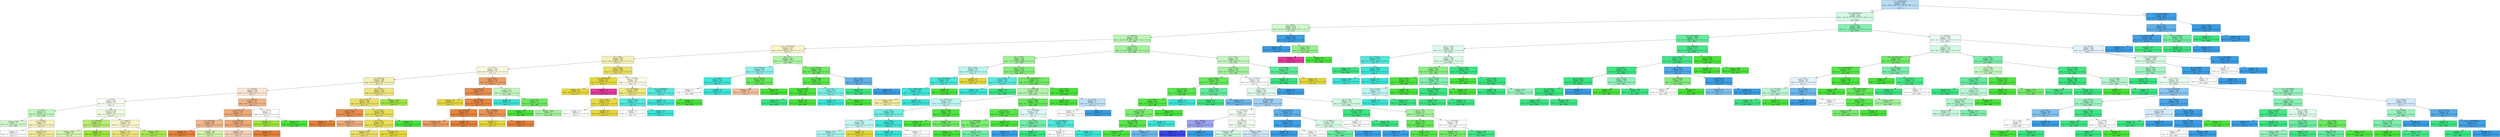 digraph Tree {
node [shape=box, style="filled", color="black"] ;
0 [label="cj <= 1936606784.0\nentropy = 1.847\nsamples = 14763\nvalue = [149, 432, 68, 2127, 3682, 599, 7687, 4, 1, 6, 7\n1]\nclass = A", fillcolor="#b7dcf6"] ;
1 [label="ch <= 6980386304.0\nentropy = 2.14\nsamples = 8308\nvalue = [149, 432, 68, 2127, 3528, 599, 1386, 4, 1, 6, 7\n1]\nclass = BBB+", fillcolor="#d2f9e2"] ;
0 -> 1 [labeldistance=2.5, labelangle=45, headlabel="True"] ;
2 [label="d <= 4406.0\nentropy = 2.381\nsamples = 3432\nvalue = [149, 431, 68, 1389, 233, 487, 658, 4, 1, 6, 5, 1]\nclass = BBB", fillcolor="#cff8cb"] ;
1 -> 2 ;
3 [label="c <= 80425.0\nentropy = 2.226\nsamples = 2878\nvalue = [149, 431, 68, 1382, 233, 487, 114, 4, 1, 6, 2, 1]\nclass = BBB", fillcolor="#baf5b5"] ;
2 -> 3 ;
4 [label="ch <= 1797761152.0\nentropy = 2.316\nsamples = 767\nvalue = [148, 315, 68, 128, 5, 80, 13, 0, 1, 6, 2, 1]\nclass = CC", fillcolor="#f8f4ca"] ;
3 -> 4 ;
5 [label="bd <= 0.057\nentropy = 1.928\nsamples = 598\nvalue = [146, 315, 68, 26, 1, 29, 3, 0, 1, 6, 2, 1]\nclass = CC", fillcolor="#f5f0b5"] ;
4 -> 5 ;
6 [label="d <= 357.5\nentropy = 1.976\nsamples = 459\nvalue = [145, 201, 68, 24, 1, 9, 3, 0, 1, 6, 0, 1]\nclass = CC", fillcolor="#faf8dc"] ;
5 -> 6 ;
7 [label="c <= 38165.785\nentropy = 1.909\nsamples = 380\nvalue = [82, 195, 68, 19, 0, 5, 3, 0, 1, 6, 0, 1]\nclass = CC", fillcolor="#f5f0b4"] ;
6 -> 7 ;
8 [label="c <= 24250.0\nentropy = 2.154\nsamples = 140\nvalue = [57, 27, 36, 10, 0, 0, 3, 0, 1, 5, 0, 1]\nclass = C", fillcolor="#fae6d7"] ;
7 -> 8 ;
9 [label="c <= 9332.5\nentropy = 2.095\nsamples = 60\nvalue = [4, 21, 23, 7, 0, 0, 3, 0, 1, 0, 0, 1]\nclass = B", fillcolor="#fafef5"] ;
8 -> 9 ;
10 [label="c <= 266.5\nentropy = 1.5\nsamples = 12\nvalue = [0, 3, 0, 6, 0, 0, 3, 0, 0, 0, 0, 0]\nclass = BBB", fillcolor="#c2f6bd"] ;
9 -> 10 ;
11 [label="entropy = 0.985\nsamples = 7\nvalue = [0, 0, 0, 4, 0, 0, 3, 0, 0, 0, 0, 0]\nclass = BBB", fillcolor="#d1f8ce"] ;
10 -> 11 ;
12 [label="c <= 6480.45\nentropy = 0.971\nsamples = 5\nvalue = [0, 3, 0, 2, 0, 0, 0, 0, 0, 0, 0, 0]\nclass = CC", fillcolor="#f6f2bd"] ;
10 -> 12 ;
13 [label="entropy = 1.0\nsamples = 2\nvalue = [0, 1, 0, 1, 0, 0, 0, 0, 0, 0, 0, 0]\nclass = CC", fillcolor="#ffffff"] ;
12 -> 13 ;
14 [label="entropy = 0.918\nsamples = 3\nvalue = [0, 2, 0, 1, 0, 0, 0, 0, 0, 0, 0, 0]\nclass = CC", fillcolor="#f2eb9c"] ;
12 -> 14 ;
15 [label="c <= 13801.735\nentropy = 1.687\nsamples = 48\nvalue = [4, 18, 23, 1, 0, 0, 0, 0, 1, 0, 0, 1]\nclass = B", fillcolor="#effbde"] ;
9 -> 15 ;
16 [label="c <= 13364.529\nentropy = 0.75\nsamples = 14\nvalue = [3, 0, 11, 0, 0, 0, 0, 0, 0, 0, 0, 0]\nclass = B", fillcolor="#b8ec6f"] ;
15 -> 16 ;
17 [label="entropy = 0.954\nsamples = 8\nvalue = [3, 0, 5, 0, 0, 0, 0, 0, 0, 0, 0, 0]\nclass = B", fillcolor="#d8f5b0"] ;
16 -> 17 ;
18 [label="entropy = 0.0\nsamples = 6\nvalue = [0, 0, 6, 0, 0, 0, 0, 0, 0, 0, 0, 0]\nclass = B", fillcolor="#9de539"] ;
16 -> 18 ;
19 [label="c <= 20964.78\nentropy = 1.615\nsamples = 34\nvalue = [1, 18, 12, 1, 0, 0, 0, 0, 1, 0, 0, 1]\nclass = CC", fillcolor="#f8f4c9"] ;
15 -> 19 ;
20 [label="entropy = 1.322\nsamples = 25\nvalue = [1, 18, 4, 1, 0, 0, 0, 0, 1, 0, 0, 0]\nclass = CC", fillcolor="#eee47b"] ;
19 -> 20 ;
21 [label="entropy = 0.503\nsamples = 9\nvalue = [0, 0, 8, 0, 0, 0, 0, 0, 0, 0, 0, 1]\nclass = B", fillcolor="#a9e852"] ;
19 -> 21 ;
22 [label="c <= 36000.0\nentropy = 1.527\nsamples = 80\nvalue = [53, 6, 13, 3, 0, 0, 0, 0, 0, 5, 0, 0]\nclass = C", fillcolor="#efb489"] ;
8 -> 22 ;
23 [label="c <= 29357.53\nentropy = 1.292\nsamples = 74\nvalue = [53, 6, 10, 0, 0, 0, 0, 0, 0, 5, 0, 0]\nclass = C", fillcolor="#eeaa7a"] ;
22 -> 23 ;
24 [label="c <= 26362.293\nentropy = 0.881\nsamples = 30\nvalue = [21, 0, 9, 0, 0, 0, 0, 0, 0, 0, 0, 0]\nclass = C", fillcolor="#f0b78e"] ;
23 -> 24 ;
25 [label="entropy = 0.0\nsamples = 16\nvalue = [16, 0, 0, 0, 0, 0, 0, 0, 0, 0, 0, 0]\nclass = C", fillcolor="#e58139"] ;
24 -> 25 ;
26 [label="entropy = 0.94\nsamples = 14\nvalue = [5, 0, 9, 0, 0, 0, 0, 0, 0, 0, 0, 0]\nclass = B", fillcolor="#d3f3a7"] ;
24 -> 26 ;
27 [label="c <= 30594.193\nentropy = 1.207\nsamples = 44\nvalue = [32, 6, 1, 0, 0, 0, 0, 0, 0, 5, 0, 0]\nclass = C", fillcolor="#eda978"] ;
23 -> 27 ;
28 [label="entropy = 1.635\nsamples = 25\nvalue = [13, 6, 1, 0, 0, 0, 0, 0, 0, 5, 0, 0]\nclass = C", fillcolor="#f5d1b6"] ;
27 -> 28 ;
29 [label="entropy = 0.0\nsamples = 19\nvalue = [19, 0, 0, 0, 0, 0, 0, 0, 0, 0, 0, 0]\nclass = C", fillcolor="#e58139"] ;
27 -> 29 ;
30 [label="h <= 142.33\nentropy = 1.0\nsamples = 6\nvalue = [0, 0, 3, 3, 0, 0, 0, 0, 0, 0, 0, 0]\nclass = B", fillcolor="#ffffff"] ;
22 -> 30 ;
31 [label="entropy = 0.0\nsamples = 3\nvalue = [0, 0, 3, 0, 0, 0, 0, 0, 0, 0, 0, 0]\nclass = B", fillcolor="#9de539"] ;
30 -> 31 ;
32 [label="entropy = 0.0\nsamples = 3\nvalue = [0, 0, 0, 3, 0, 0, 0, 0, 0, 0, 0, 0]\nclass = BBB", fillcolor="#47e539"] ;
30 -> 32 ;
33 [label="bh <= 0.041\nentropy = 1.415\nsamples = 240\nvalue = [25, 168, 32, 9, 0, 5, 0, 0, 0, 1, 0, 0]\nclass = CC", fillcolor="#eee57e"] ;
7 -> 33 ;
34 [label="bz <= -0.937\nentropy = 1.008\nsamples = 209\nvalue = [25, 168, 2, 9, 0, 5, 0, 0, 0, 0, 0, 0]\nclass = CC", fillcolor="#ebe065"] ;
33 -> 34 ;
35 [label="x <= -61.51\nentropy = 0.439\nsamples = 11\nvalue = [10, 0, 0, 0, 0, 1, 0, 0, 0, 0, 0, 0]\nclass = C", fillcolor="#e88e4d"] ;
34 -> 35 ;
36 [label="entropy = 0.0\nsamples = 7\nvalue = [7, 0, 0, 0, 0, 0, 0, 0, 0, 0, 0, 0]\nclass = C", fillcolor="#e58139"] ;
35 -> 36 ;
37 [label="entropy = 0.811\nsamples = 4\nvalue = [3, 0, 0, 0, 0, 1, 0, 0, 0, 0, 0, 0]\nclass = C", fillcolor="#eeab7b"] ;
35 -> 37 ;
38 [label="e <= 83.835\nentropy = 0.867\nsamples = 198\nvalue = [15, 168, 2, 9, 0, 4, 0, 0, 0, 0, 0, 0]\nclass = CC", fillcolor="#e9de59"] ;
34 -> 38 ;
39 [label="e <= 6.014\nentropy = 0.761\nsamples = 193\nvalue = [15, 168, 2, 4, 0, 4, 0, 0, 0, 0, 0, 0]\nclass = CC", fillcolor="#e9dd55"] ;
38 -> 39 ;
40 [label="entropy = 1.055\nsamples = 122\nvalue = [15, 97, 2, 4, 0, 4, 0, 0, 0, 0, 0, 0]\nclass = CC", fillcolor="#ebe067"] ;
39 -> 40 ;
41 [label="entropy = 0.0\nsamples = 71\nvalue = [0, 71, 0, 0, 0, 0, 0, 0, 0, 0, 0, 0]\nclass = CC", fillcolor="#e5d739"] ;
39 -> 41 ;
42 [label="entropy = 0.0\nsamples = 5\nvalue = [0, 0, 0, 5, 0, 0, 0, 0, 0, 0, 0, 0]\nclass = BBB", fillcolor="#47e539"] ;
38 -> 42 ;
43 [label="entropy = 0.206\nsamples = 31\nvalue = [0, 0, 30, 0, 0, 0, 0, 0, 0, 1, 0, 0]\nclass = B", fillcolor="#a0e640"] ;
33 -> 43 ;
44 [label="d <= 606.5\nentropy = 1.093\nsamples = 79\nvalue = [63, 6, 0, 5, 1, 4, 0, 0, 0, 0, 0, 0]\nclass = C", fillcolor="#eb9d64"] ;
6 -> 44 ;
45 [label="c <= 34477.6\nentropy = 0.528\nsamples = 70\nvalue = [63, 6, 0, 0, 0, 1, 0, 0, 0, 0, 0, 0]\nclass = C", fillcolor="#e88f4f"] ;
44 -> 45 ;
46 [label="entropy = 0.0\nsamples = 4\nvalue = [0, 4, 0, 0, 0, 0, 0, 0, 0, 0, 0, 0]\nclass = CC", fillcolor="#e5d739"] ;
45 -> 46 ;
47 [label="c <= 51990.0\nentropy = 0.309\nsamples = 66\nvalue = [63, 2, 0, 0, 0, 1, 0, 0, 0, 0, 0, 0]\nclass = C", fillcolor="#e68742"] ;
45 -> 47 ;
48 [label="c <= 44295.92\nentropy = 0.139\nsamples = 51\nvalue = [50, 0, 0, 0, 0, 1, 0, 0, 0, 0, 0, 0]\nclass = C", fillcolor="#e6843d"] ;
47 -> 48 ;
49 [label="entropy = 0.65\nsamples = 6\nvalue = [5, 0, 0, 0, 0, 1, 0, 0, 0, 0, 0, 0]\nclass = C", fillcolor="#ea9a61"] ;
48 -> 49 ;
50 [label="entropy = 0.0\nsamples = 45\nvalue = [45, 0, 0, 0, 0, 0, 0, 0, 0, 0, 0, 0]\nclass = C", fillcolor="#e58139"] ;
48 -> 50 ;
51 [label="cj <= 75409048.0\nentropy = 0.567\nsamples = 15\nvalue = [13, 2, 0, 0, 0, 0, 0, 0, 0, 0, 0, 0]\nclass = C", fillcolor="#e99457"] ;
47 -> 51 ;
52 [label="entropy = 0.0\nsamples = 2\nvalue = [0, 2, 0, 0, 0, 0, 0, 0, 0, 0, 0, 0]\nclass = CC", fillcolor="#e5d739"] ;
51 -> 52 ;
53 [label="entropy = 0.0\nsamples = 13\nvalue = [13, 0, 0, 0, 0, 0, 0, 0, 0, 0, 0, 0]\nclass = C", fillcolor="#e58139"] ;
51 -> 53 ;
54 [label="e <= 3.3\nentropy = 1.352\nsamples = 9\nvalue = [0, 0, 0, 5, 1, 3, 0, 0, 0, 0, 0, 0]\nclass = BBB", fillcolor="#c2f6bd"] ;
44 -> 54 ;
55 [label="entropy = 0.0\nsamples = 3\nvalue = [0, 0, 0, 0, 0, 3, 0, 0, 0, 0, 0, 0]\nclass = A-", fillcolor="#39e5d7"] ;
54 -> 55 ;
56 [label="g <= 3.75\nentropy = 0.65\nsamples = 6\nvalue = [0, 0, 0, 5, 1, 0, 0, 0, 0, 0, 0, 0]\nclass = BBB", fillcolor="#6cea61"] ;
54 -> 56 ;
57 [label="entropy = 0.0\nsamples = 3\nvalue = [0, 0, 0, 3, 0, 0, 0, 0, 0, 0, 0, 0]\nclass = BBB", fillcolor="#47e539"] ;
56 -> 57 ;
58 [label="entropy = 0.918\nsamples = 3\nvalue = [0, 0, 0, 2, 1, 0, 0, 0, 0, 0, 0, 0]\nclass = BBB", fillcolor="#a3f29c"] ;
56 -> 58 ;
59 [label="bu <= 0.034\nentropy = 0.864\nsamples = 139\nvalue = [1, 114, 0, 2, 0, 20, 0, 0, 0, 0, 2, 0]\nclass = CC", fillcolor="#eadf63"] ;
5 -> 59 ;
60 [label="cf <= 1084360192.0\nentropy = 0.15\nsamples = 93\nvalue = [0, 91, 0, 0, 0, 0, 0, 0, 0, 0, 2, 0]\nclass = CC", fillcolor="#e6d83d"] ;
59 -> 60 ;
61 [label="entropy = 0.0\nsamples = 91\nvalue = [0, 91, 0, 0, 0, 0, 0, 0, 0, 0, 0, 0]\nclass = CC", fillcolor="#e5d739"] ;
60 -> 61 ;
62 [label="entropy = 0.0\nsamples = 2\nvalue = [0, 0, 0, 0, 0, 0, 0, 0, 0, 0, 2, 0]\nclass = AA+", fillcolor="#e5399d"] ;
60 -> 62 ;
63 [label="ap <= 159.784\nentropy = 1.339\nsamples = 46\nvalue = [1, 23, 0, 2, 0, 20, 0, 0, 0, 0, 0, 0]\nclass = CC", fillcolor="#fcfae8"] ;
59 -> 63 ;
64 [label="ci <= 742747104.0\nentropy = 0.999\nsamples = 32\nvalue = [1, 23, 0, 0, 0, 8, 0, 0, 0, 0, 0, 0]\nclass = CC", fillcolor="#efe683"] ;
63 -> 64 ;
65 [label="bu <= 0.036\nentropy = 0.258\nsamples = 23\nvalue = [1, 22, 0, 0, 0, 0, 0, 0, 0, 0, 0, 0]\nclass = CC", fillcolor="#e6d942"] ;
64 -> 65 ;
66 [label="entropy = 1.0\nsamples = 2\nvalue = [1, 1, 0, 0, 0, 0, 0, 0, 0, 0, 0, 0]\nclass = C", fillcolor="#ffffff"] ;
65 -> 66 ;
67 [label="entropy = 0.0\nsamples = 21\nvalue = [0, 21, 0, 0, 0, 0, 0, 0, 0, 0, 0, 0]\nclass = CC", fillcolor="#e5d739"] ;
65 -> 67 ;
68 [label="ad <= 14.155\nentropy = 0.503\nsamples = 9\nvalue = [0, 1, 0, 0, 0, 8, 0, 0, 0, 0, 0, 0]\nclass = A-", fillcolor="#52e8dc"] ;
64 -> 68 ;
69 [label="entropy = 1.0\nsamples = 2\nvalue = [0, 1, 0, 0, 0, 1, 0, 0, 0, 0, 0, 0]\nclass = CC", fillcolor="#ffffff"] ;
68 -> 69 ;
70 [label="entropy = 0.0\nsamples = 7\nvalue = [0, 0, 0, 0, 0, 7, 0, 0, 0, 0, 0, 0]\nclass = A-", fillcolor="#39e5d7"] ;
68 -> 70 ;
71 [label="cg <= 3536548992.0\nentropy = 0.592\nsamples = 14\nvalue = [0, 0, 0, 2, 0, 12, 0, 0, 0, 0, 0, 0]\nclass = A-", fillcolor="#5ae9de"] ;
63 -> 71 ;
72 [label="entropy = 0.0\nsamples = 12\nvalue = [0, 0, 0, 0, 0, 12, 0, 0, 0, 0, 0, 0]\nclass = A-", fillcolor="#39e5d7"] ;
71 -> 72 ;
73 [label="entropy = 0.0\nsamples = 2\nvalue = [0, 0, 0, 2, 0, 0, 0, 0, 0, 0, 0, 0]\nclass = BBB", fillcolor="#47e539"] ;
71 -> 73 ;
74 [label="bk <= 6.61\nentropy = 1.406\nsamples = 169\nvalue = [2, 0, 0, 102, 4, 51, 10, 0, 0, 0, 0, 0]\nclass = BBB", fillcolor="#aff4a9"] ;
4 -> 74 ;
75 [label="c <= 74435.547\nentropy = 1.035\nsamples = 65\nvalue = [2, 0, 0, 18, 0, 45, 0, 0, 0, 0, 0, 0]\nclass = A-", fillcolor="#8df0e8"] ;
74 -> 75 ;
76 [label="y <= -5.689\nentropy = 0.154\nsamples = 45\nvalue = [0, 0, 0, 1, 0, 44, 0, 0, 0, 0, 0, 0]\nclass = A-", fillcolor="#3de6d8"] ;
75 -> 76 ;
77 [label="entropy = 1.0\nsamples = 2\nvalue = [0, 0, 0, 1, 0, 1, 0, 0, 0, 0, 0, 0]\nclass = BBB", fillcolor="#ffffff"] ;
76 -> 77 ;
78 [label="entropy = 0.0\nsamples = 43\nvalue = [0, 0, 0, 0, 0, 43, 0, 0, 0, 0, 0, 0]\nclass = A-", fillcolor="#39e5d7"] ;
76 -> 78 ;
79 [label="by <= -149.471\nentropy = 0.748\nsamples = 20\nvalue = [2, 0, 0, 17, 0, 1, 0, 0, 0, 0, 0, 0]\nclass = BBB", fillcolor="#66e95a"] ;
75 -> 79 ;
80 [label="entropy = 0.918\nsamples = 3\nvalue = [2, 0, 0, 0, 0, 1, 0, 0, 0, 0, 0, 0]\nclass = C", fillcolor="#f2c09c"] ;
79 -> 80 ;
81 [label="entropy = 0.0\nsamples = 17\nvalue = [0, 0, 0, 17, 0, 0, 0, 0, 0, 0, 0, 0]\nclass = BBB", fillcolor="#47e539"] ;
79 -> 81 ;
82 [label="au <= 80.216\nentropy = 0.992\nsamples = 104\nvalue = [0, 0, 0, 84, 4, 6, 10, 0, 0, 0, 0, 0]\nclass = BBB", fillcolor="#6eeb63"] ;
74 -> 82 ;
83 [label="bv <= 14.018\nentropy = 0.497\nsamples = 92\nvalue = [0, 0, 0, 84, 2, 6, 0, 0, 0, 0, 0, 0]\nclass = BBB", fillcolor="#58e74b"] ;
82 -> 83 ;
84 [label="ci <= 34397216.0\nentropy = 0.162\nsamples = 84\nvalue = [0, 0, 0, 82, 2, 0, 0, 0, 0, 0, 0, 0]\nclass = BBB", fillcolor="#4be63e"] ;
83 -> 84 ;
85 [label="entropy = 0.0\nsamples = 2\nvalue = [0, 0, 0, 0, 2, 0, 0, 0, 0, 0, 0, 0]\nclass = BBB+", fillcolor="#39e581"] ;
84 -> 85 ;
86 [label="entropy = 0.0\nsamples = 82\nvalue = [0, 0, 0, 82, 0, 0, 0, 0, 0, 0, 0, 0]\nclass = BBB", fillcolor="#47e539"] ;
84 -> 86 ;
87 [label="n <= 1.817\nentropy = 0.811\nsamples = 8\nvalue = [0, 0, 0, 2, 0, 6, 0, 0, 0, 0, 0, 0]\nclass = A-", fillcolor="#7beee4"] ;
83 -> 87 ;
88 [label="entropy = 0.0\nsamples = 6\nvalue = [0, 0, 0, 0, 0, 6, 0, 0, 0, 0, 0, 0]\nclass = A-", fillcolor="#39e5d7"] ;
87 -> 88 ;
89 [label="entropy = 0.0\nsamples = 2\nvalue = [0, 0, 0, 2, 0, 0, 0, 0, 0, 0, 0, 0]\nclass = BBB", fillcolor="#47e539"] ;
87 -> 89 ;
90 [label="ad <= -24.04\nentropy = 0.65\nsamples = 12\nvalue = [0, 0, 0, 0, 2, 0, 10, 0, 0, 0, 0, 0]\nclass = A", fillcolor="#61b1ea"] ;
82 -> 90 ;
91 [label="entropy = 0.0\nsamples = 2\nvalue = [0, 0, 0, 0, 2, 0, 0, 0, 0, 0, 0, 0]\nclass = BBB+", fillcolor="#39e581"] ;
90 -> 91 ;
92 [label="entropy = 0.0\nsamples = 10\nvalue = [0, 0, 0, 0, 0, 0, 10, 0, 0, 0, 0, 0]\nclass = A", fillcolor="#399de5"] ;
90 -> 92 ;
93 [label="e <= 19.935\nentropy = 1.713\nsamples = 2111\nvalue = [1, 116, 0, 1254, 228, 407, 101, 4, 0, 0, 0, 0]\nclass = BBB", fillcolor="#a4f29d"] ;
3 -> 93 ;
94 [label="bw <= -0.095\nentropy = 1.367\nsamples = 1444\nvalue = [1, 101, 0, 918, 39, 380, 5, 0, 0, 0, 0, 0]\nclass = BBB", fillcolor="#a2f29b"] ;
93 -> 94 ;
95 [label="bk <= 10.953\nentropy = 1.19\nsamples = 211\nvalue = [1, 76, 0, 8, 0, 126, 0, 0, 0, 0, 0, 0]\nclass = A-", fillcolor="#b6f5f0"] ;
94 -> 95 ;
96 [label="ch <= 5338142208.0\nentropy = 0.491\nsamples = 137\nvalue = [1, 2, 0, 8, 0, 126, 0, 0, 0, 0, 0, 0]\nclass = A-", fillcolor="#4ae7da"] ;
95 -> 96 ;
97 [label="ch <= 1956521664.0\nentropy = 0.181\nsamples = 129\nvalue = [1, 2, 0, 0, 0, 126, 0, 0, 0, 0, 0, 0]\nclass = A-", fillcolor="#3ee6d8"] ;
96 -> 97 ;
98 [label="entropy = 0.918\nsamples = 3\nvalue = [1, 2, 0, 0, 0, 0, 0, 0, 0, 0, 0, 0]\nclass = CC", fillcolor="#f2eb9c"] ;
97 -> 98 ;
99 [label="entropy = 0.0\nsamples = 126\nvalue = [0, 0, 0, 0, 0, 126, 0, 0, 0, 0, 0, 0]\nclass = A-", fillcolor="#39e5d7"] ;
97 -> 99 ;
100 [label="entropy = 0.0\nsamples = 8\nvalue = [0, 0, 0, 8, 0, 0, 0, 0, 0, 0, 0, 0]\nclass = BBB", fillcolor="#47e539"] ;
96 -> 100 ;
101 [label="entropy = 0.0\nsamples = 74\nvalue = [0, 74, 0, 0, 0, 0, 0, 0, 0, 0, 0, 0]\nclass = CC", fillcolor="#e5d739"] ;
95 -> 101 ;
102 [label="cc <= -21.477\nentropy = 1.097\nsamples = 1233\nvalue = [0, 25, 0, 910, 39, 254, 5, 0, 0, 0, 0, 0]\nclass = BBB", fillcolor="#84ee7a"] ;
94 -> 102 ;
103 [label="l <= 13.588\nentropy = 0.592\nsamples = 119\nvalue = [0, 0, 0, 0, 17, 102, 0, 0, 0, 0, 0, 0]\nclass = A-", fillcolor="#5ae9de"] ;
102 -> 103 ;
104 [label="entropy = 0.0\nsamples = 102\nvalue = [0, 0, 0, 0, 0, 102, 0, 0, 0, 0, 0, 0]\nclass = A-", fillcolor="#39e5d7"] ;
103 -> 104 ;
105 [label="entropy = 0.0\nsamples = 17\nvalue = [0, 0, 0, 0, 17, 0, 0, 0, 0, 0, 0, 0]\nclass = BBB+", fillcolor="#39e581"] ;
103 -> 105 ;
106 [label="ch <= 4109322112.0\nentropy = 0.9\nsamples = 1114\nvalue = [0, 25, 0, 910, 22, 152, 5, 0, 0, 0, 0, 0]\nclass = BBB", fillcolor="#6eeb63"] ;
102 -> 106 ;
107 [label="c <= 149845.648\nentropy = 1.428\nsamples = 497\nvalue = [0, 25, 0, 296, 22, 151, 3, 0, 0, 0, 0, 0]\nclass = BBB", fillcolor="#b2f4ac"] ;
106 -> 107 ;
108 [label="cj <= 354957712.0\nentropy = 1.322\nsamples = 252\nvalue = [0, 24, 0, 87, 0, 141, 0, 0, 0, 0, 0, 0]\nclass = A-", fillcolor="#bef6f2"] ;
107 -> 108 ;
109 [label="e <= 9.83\nentropy = 1.038\nsamples = 182\nvalue = [0, 24, 0, 20, 0, 138, 0, 0, 0, 0, 0, 0]\nclass = A-", fillcolor="#70ece2"] ;
108 -> 109 ;
110 [label="e <= 9.005\nentropy = 1.498\nsamples = 86\nvalue = [0, 23, 0, 20, 0, 43, 0, 0, 0, 0, 0, 0]\nclass = A-", fillcolor="#c0f7f2"] ;
109 -> 110 ;
111 [label="entropy = 1.332\nsamples = 72\nvalue = [0, 9, 0, 20, 0, 43, 0, 0, 0, 0, 0, 0]\nclass = A-", fillcolor="#a7f4ed"] ;
110 -> 111 ;
112 [label="entropy = 0.0\nsamples = 14\nvalue = [0, 14, 0, 0, 0, 0, 0, 0, 0, 0, 0, 0]\nclass = CC", fillcolor="#e5d739"] ;
110 -> 112 ;
113 [label="y <= 0.059\nentropy = 0.084\nsamples = 96\nvalue = [0, 1, 0, 0, 0, 95, 0, 0, 0, 0, 0, 0]\nclass = A-", fillcolor="#3be5d7"] ;
109 -> 113 ;
114 [label="entropy = 0.0\nsamples = 94\nvalue = [0, 0, 0, 0, 0, 94, 0, 0, 0, 0, 0, 0]\nclass = A-", fillcolor="#39e5d7"] ;
113 -> 114 ;
115 [label="entropy = 1.0\nsamples = 2\nvalue = [0, 1, 0, 0, 0, 1, 0, 0, 0, 0, 0, 0]\nclass = CC", fillcolor="#ffffff"] ;
113 -> 115 ;
116 [label="bw <= 13.964\nentropy = 0.255\nsamples = 70\nvalue = [0, 0, 0, 67, 0, 3, 0, 0, 0, 0, 0, 0]\nclass = BBB", fillcolor="#4fe642"] ;
108 -> 116 ;
117 [label="entropy = 0.0\nsamples = 52\nvalue = [0, 0, 0, 52, 0, 0, 0, 0, 0, 0, 0, 0]\nclass = BBB", fillcolor="#47e539"] ;
116 -> 117 ;
118 [label="entropy = 0.65\nsamples = 18\nvalue = [0, 0, 0, 15, 0, 3, 0, 0, 0, 0, 0, 0]\nclass = BBB", fillcolor="#6cea61"] ;
116 -> 118 ;
119 [label="bc <= 0.542\nentropy = 0.806\nsamples = 245\nvalue = [0, 1, 0, 209, 22, 10, 3, 0, 0, 0, 0, 0]\nclass = BBB", fillcolor="#65e959"] ;
107 -> 119 ;
120 [label="d <= 802.5\nentropy = 0.433\nsamples = 226\nvalue = [0, 0, 0, 209, 15, 1, 1, 0, 0, 0, 0, 0]\nclass = BBB", fillcolor="#56e749"] ;
119 -> 120 ;
121 [label="c <= 166506.859\nentropy = 0.932\nsamples = 73\nvalue = [0, 0, 0, 56, 15, 1, 1, 0, 0, 0, 0, 0]\nclass = BBB", fillcolor="#7ded73"] ;
120 -> 121 ;
122 [label="entropy = 0.0\nsamples = 53\nvalue = [0, 0, 0, 53, 0, 0, 0, 0, 0, 0, 0, 0]\nclass = BBB", fillcolor="#47e539"] ;
121 -> 122 ;
123 [label="entropy = 1.154\nsamples = 20\nvalue = [0, 0, 0, 3, 15, 1, 1, 0, 0, 0, 0, 0]\nclass = BBB+", fillcolor="#73eda6"] ;
121 -> 123 ;
124 [label="entropy = 0.0\nsamples = 153\nvalue = [0, 0, 0, 153, 0, 0, 0, 0, 0, 0, 0, 0]\nclass = BBB", fillcolor="#47e539"] ;
120 -> 124 ;
125 [label="ci <= 737446496.0\nentropy = 1.607\nsamples = 19\nvalue = [0, 1, 0, 0, 7, 9, 2, 0, 0, 0, 0, 0]\nclass = A-", fillcolor="#defbf8"] ;
119 -> 125 ;
126 [label="at <= 8.521\nentropy = 0.764\nsamples = 9\nvalue = [0, 0, 0, 0, 7, 0, 2, 0, 0, 0, 0, 0]\nclass = BBB+", fillcolor="#72eca5"] ;
125 -> 126 ;
127 [label="entropy = 0.0\nsamples = 2\nvalue = [0, 0, 0, 0, 0, 0, 2, 0, 0, 0, 0, 0]\nclass = A", fillcolor="#399de5"] ;
126 -> 127 ;
128 [label="entropy = 0.0\nsamples = 7\nvalue = [0, 0, 0, 0, 7, 0, 0, 0, 0, 0, 0, 0]\nclass = BBB+", fillcolor="#39e581"] ;
126 -> 128 ;
129 [label="ci <= 1438788544.0\nentropy = 0.469\nsamples = 10\nvalue = [0, 1, 0, 0, 0, 9, 0, 0, 0, 0, 0, 0]\nclass = A-", fillcolor="#4fe8db"] ;
125 -> 129 ;
130 [label="entropy = 1.0\nsamples = 2\nvalue = [0, 1, 0, 0, 0, 1, 0, 0, 0, 0, 0, 0]\nclass = CC", fillcolor="#ffffff"] ;
129 -> 130 ;
131 [label="entropy = 0.0\nsamples = 8\nvalue = [0, 0, 0, 0, 0, 8, 0, 0, 0, 0, 0, 0]\nclass = A-", fillcolor="#39e5d7"] ;
129 -> 131 ;
132 [label="bh <= 9.627\nentropy = 0.049\nsamples = 617\nvalue = [0, 0, 0, 614, 0, 1, 2, 0, 0, 0, 0, 0]\nclass = BBB", fillcolor="#48e53a"] ;
106 -> 132 ;
133 [label="entropy = 0.0\nsamples = 613\nvalue = [0, 0, 0, 613, 0, 0, 0, 0, 0, 0, 0, 0]\nclass = BBB", fillcolor="#47e539"] ;
132 -> 133 ;
134 [label="h <= 4.745\nentropy = 1.5\nsamples = 4\nvalue = [0, 0, 0, 1, 0, 1, 2, 0, 0, 0, 0, 0]\nclass = A", fillcolor="#bddef6"] ;
132 -> 134 ;
135 [label="entropy = 1.0\nsamples = 2\nvalue = [0, 0, 0, 1, 0, 1, 0, 0, 0, 0, 0, 0]\nclass = BBB", fillcolor="#ffffff"] ;
134 -> 135 ;
136 [label="entropy = 0.0\nsamples = 2\nvalue = [0, 0, 0, 0, 0, 0, 2, 0, 0, 0, 0, 0]\nclass = A", fillcolor="#399de5"] ;
134 -> 136 ;
137 [label="d <= 1778.0\nentropy = 1.771\nsamples = 667\nvalue = [0, 15, 0, 336, 189, 27, 96, 4, 0, 0, 0, 0]\nclass = BBB", fillcolor="#c6f7c2"] ;
93 -> 137 ;
138 [label="e <= 34.915\nentropy = 1.594\nsamples = 570\nvalue = [0, 0, 0, 336, 107, 27, 96, 4, 0, 0, 0, 0]\nclass = BBB", fillcolor="#a4f29d"] ;
137 -> 138 ;
139 [label="ap <= 737.453\nentropy = 0.882\nsamples = 324\nvalue = [0, 0, 0, 271, 22, 23, 8, 0, 0, 0, 0, 0]\nclass = BBB", fillcolor="#67ea5c"] ;
138 -> 139 ;
140 [label="by <= 197.037\nentropy = 0.495\nsamples = 297\nvalue = [0, 0, 0, 270, 0, 23, 4, 0, 0, 0, 0, 0]\nclass = BBB", fillcolor="#59e84d"] ;
139 -> 140 ;
141 [label="d <= 308.5\nentropy = 0.357\nsamples = 286\nvalue = [0, 0, 0, 270, 0, 12, 4, 0, 0, 0, 0, 0]\nclass = BBB", fillcolor="#52e745"] ;
140 -> 141 ;
142 [label="d <= 84.5\nentropy = 0.969\nsamples = 69\nvalue = [0, 0, 0, 53, 0, 12, 4, 0, 0, 0, 0, 0]\nclass = BBB", fillcolor="#7bec71"] ;
141 -> 142 ;
143 [label="c <= 305000.0\nentropy = 0.486\nsamples = 58\nvalue = [0, 0, 0, 53, 0, 1, 4, 0, 0, 0, 0, 0]\nclass = BBB", fillcolor="#58e74b"] ;
142 -> 143 ;
144 [label="entropy = 0.135\nsamples = 53\nvalue = [0, 0, 0, 52, 0, 1, 0, 0, 0, 0, 0, 0]\nclass = BBB", fillcolor="#4be63d"] ;
143 -> 144 ;
145 [label="entropy = 0.722\nsamples = 5\nvalue = [0, 0, 0, 1, 0, 0, 4, 0, 0, 0, 0, 0]\nclass = A", fillcolor="#6ab6ec"] ;
143 -> 145 ;
146 [label="entropy = 0.0\nsamples = 11\nvalue = [0, 0, 0, 0, 0, 11, 0, 0, 0, 0, 0, 0]\nclass = A-", fillcolor="#39e5d7"] ;
142 -> 146 ;
147 [label="entropy = 0.0\nsamples = 217\nvalue = [0, 0, 0, 217, 0, 0, 0, 0, 0, 0, 0, 0]\nclass = BBB", fillcolor="#47e539"] ;
141 -> 147 ;
148 [label="entropy = 0.0\nsamples = 11\nvalue = [0, 0, 0, 0, 0, 11, 0, 0, 0, 0, 0, 0]\nclass = A-", fillcolor="#39e5d7"] ;
140 -> 148 ;
149 [label="by <= -2.416\nentropy = 0.825\nsamples = 27\nvalue = [0, 0, 0, 1, 22, 0, 4, 0, 0, 0, 0, 0]\nclass = BBB+", fillcolor="#64eb9c"] ;
139 -> 149 ;
150 [label="entropy = 0.0\nsamples = 22\nvalue = [0, 0, 0, 0, 22, 0, 0, 0, 0, 0, 0, 0]\nclass = BBB+", fillcolor="#39e581"] ;
149 -> 150 ;
151 [label="entropy = 0.722\nsamples = 5\nvalue = [0, 0, 0, 1, 0, 0, 4, 0, 0, 0, 0, 0]\nclass = A", fillcolor="#6ab6ec"] ;
149 -> 151 ;
152 [label="ap <= 121983.172\nentropy = 1.761\nsamples = 246\nvalue = [0, 0, 0, 65, 85, 4, 88, 4, 0, 0, 0, 0]\nclass = A", fillcolor="#fbfdff"] ;
138 -> 152 ;
153 [label="ax <= 0.041\nentropy = 1.748\nsamples = 199\nvalue = [0, 0, 0, 65, 85, 4, 41, 4, 0, 0, 0, 0]\nclass = BBB+", fillcolor="#e1fbec"] ;
152 -> 153 ;
154 [label="c <= 294794.828\nentropy = 1.584\nsamples = 65\nvalue = [0, 0, 0, 11, 12, 0, 38, 4, 0, 0, 0, 0]\nclass = A", fillcolor="#9ecff2"] ;
153 -> 154 ;
155 [label="c <= 117979.078\nentropy = 1.939\nsamples = 27\nvalue = [0, 0, 0, 9, 8, 0, 6, 4, 0, 0, 0, 0]\nclass = BBB", fillcolor="#f5fef5"] ;
154 -> 155 ;
156 [label="ap <= 1988.295\nentropy = 0.918\nsamples = 6\nvalue = [0, 0, 0, 0, 0, 0, 2, 4, 0, 0, 0, 0]\nclass = A+", fillcolor="#9ca3f2"] ;
155 -> 156 ;
157 [label="entropy = 0.0\nsamples = 4\nvalue = [0, 0, 0, 0, 0, 0, 0, 4, 0, 0, 0, 0]\nclass = A+", fillcolor="#3947e5"] ;
156 -> 157 ;
158 [label="entropy = 0.0\nsamples = 2\nvalue = [0, 0, 0, 0, 0, 0, 2, 0, 0, 0, 0, 0]\nclass = A", fillcolor="#399de5"] ;
156 -> 158 ;
159 [label="e <= 99.815\nentropy = 1.51\nsamples = 21\nvalue = [0, 0, 0, 9, 8, 0, 4, 0, 0, 0, 0, 0]\nclass = BBB", fillcolor="#f1fdf0"] ;
155 -> 159 ;
160 [label="entropy = 0.985\nsamples = 14\nvalue = [0, 0, 0, 6, 8, 0, 0, 0, 0, 0, 0, 0]\nclass = BBB+", fillcolor="#cef8e0"] ;
159 -> 160 ;
161 [label="entropy = 0.985\nsamples = 7\nvalue = [0, 0, 0, 3, 0, 0, 4, 0, 0, 0, 0, 0]\nclass = A", fillcolor="#cee6f8"] ;
159 -> 161 ;
162 [label="c <= 928420.75\nentropy = 0.774\nsamples = 38\nvalue = [0, 0, 0, 2, 4, 0, 32, 0, 0, 0, 0, 0]\nclass = A", fillcolor="#5caeea"] ;
154 -> 162 ;
163 [label="ca <= 4293.432\nentropy = 0.211\nsamples = 30\nvalue = [0, 0, 0, 1, 0, 0, 29, 0, 0, 0, 0, 0]\nclass = A", fillcolor="#40a0e6"] ;
162 -> 163 ;
164 [label="entropy = 0.0\nsamples = 28\nvalue = [0, 0, 0, 0, 0, 0, 28, 0, 0, 0, 0, 0]\nclass = A", fillcolor="#399de5"] ;
163 -> 164 ;
165 [label="entropy = 1.0\nsamples = 2\nvalue = [0, 0, 0, 1, 0, 0, 1, 0, 0, 0, 0, 0]\nclass = BBB", fillcolor="#ffffff"] ;
163 -> 165 ;
166 [label="c <= 4570693.75\nentropy = 1.406\nsamples = 8\nvalue = [0, 0, 0, 1, 4, 0, 3, 0, 0, 0, 0, 0]\nclass = BBB+", fillcolor="#d7fae6"] ;
162 -> 166 ;
167 [label="entropy = 0.722\nsamples = 5\nvalue = [0, 0, 0, 1, 4, 0, 0, 0, 0, 0, 0, 0]\nclass = BBB+", fillcolor="#6aeca0"] ;
166 -> 167 ;
168 [label="entropy = 0.0\nsamples = 3\nvalue = [0, 0, 0, 0, 0, 0, 3, 0, 0, 0, 0, 0]\nclass = A", fillcolor="#399de5"] ;
166 -> 168 ;
169 [label="bd <= 0.156\nentropy = 1.28\nsamples = 134\nvalue = [0, 0, 0, 54, 73, 4, 3, 0, 0, 0, 0, 0]\nclass = BBB+", fillcolor="#d0f9e1"] ;
153 -> 169 ;
170 [label="cj <= 125020616.0\nentropy = 0.139\nsamples = 51\nvalue = [0, 0, 0, 1, 50, 0, 0, 0, 0, 0, 0, 0]\nclass = BBB+", fillcolor="#3de684"] ;
169 -> 170 ;
171 [label="entropy = 1.0\nsamples = 2\nvalue = [0, 0, 0, 1, 1, 0, 0, 0, 0, 0, 0, 0]\nclass = BBB", fillcolor="#ffffff"] ;
170 -> 171 ;
172 [label="entropy = 0.0\nsamples = 49\nvalue = [0, 0, 0, 0, 49, 0, 0, 0, 0, 0, 0, 0]\nclass = BBB+", fillcolor="#39e581"] ;
170 -> 172 ;
173 [label="bc <= 1.544\nentropy = 1.31\nsamples = 83\nvalue = [0, 0, 0, 53, 23, 4, 3, 0, 0, 0, 0, 0]\nclass = BBB", fillcolor="#a3f29c"] ;
169 -> 173 ;
174 [label="bn <= 1.238\nentropy = 0.73\nsamples = 35\nvalue = [0, 0, 0, 30, 0, 2, 3, 0, 0, 0, 0, 0]\nclass = BBB", fillcolor="#64e958"] ;
173 -> 174 ;
175 [label="entropy = 0.0\nsamples = 3\nvalue = [0, 0, 0, 0, 0, 0, 3, 0, 0, 0, 0, 0]\nclass = A", fillcolor="#399de5"] ;
174 -> 175 ;
176 [label="entropy = 0.337\nsamples = 32\nvalue = [0, 0, 0, 30, 0, 2, 0, 0, 0, 0, 0, 0]\nclass = BBB", fillcolor="#53e746"] ;
174 -> 176 ;
177 [label="cj <= 119593596.0\nentropy = 1.208\nsamples = 48\nvalue = [0, 0, 0, 23, 23, 2, 0, 0, 0, 0, 0, 0]\nclass = BBB", fillcolor="#ffffff"] ;
173 -> 177 ;
178 [label="entropy = 0.87\nsamples = 29\nvalue = [0, 0, 0, 23, 5, 1, 0, 0, 0, 0, 0, 0]\nclass = BBB", fillcolor="#75ec6a"] ;
177 -> 178 ;
179 [label="entropy = 0.297\nsamples = 19\nvalue = [0, 0, 0, 0, 18, 1, 0, 0, 0, 0, 0, 0]\nclass = BBB+", fillcolor="#44e688"] ;
177 -> 179 ;
180 [label="entropy = 0.0\nsamples = 47\nvalue = [0, 0, 0, 0, 0, 0, 47, 0, 0, 0, 0, 0]\nclass = A", fillcolor="#399de5"] ;
152 -> 180 ;
181 [label="w <= 30.146\nentropy = 0.621\nsamples = 97\nvalue = [0, 15, 0, 0, 82, 0, 0, 0, 0, 0, 0, 0]\nclass = BBB+", fillcolor="#5dea98"] ;
137 -> 181 ;
182 [label="entropy = 0.0\nsamples = 82\nvalue = [0, 0, 0, 0, 82, 0, 0, 0, 0, 0, 0, 0]\nclass = BBB+", fillcolor="#39e581"] ;
181 -> 182 ;
183 [label="entropy = 0.0\nsamples = 15\nvalue = [0, 15, 0, 0, 0, 0, 0, 0, 0, 0, 0, 0]\nclass = CC", fillcolor="#e5d739"] ;
181 -> 183 ;
184 [label="e <= 38.701\nentropy = 0.146\nsamples = 554\nvalue = [0, 0, 0, 7, 0, 0, 544, 0, 0, 0, 3, 0]\nclass = A", fillcolor="#3d9fe5"] ;
2 -> 184 ;
185 [label="entropy = 0.0\nsamples = 544\nvalue = [0, 0, 0, 0, 0, 0, 544, 0, 0, 0, 0, 0]\nclass = A", fillcolor="#399de5"] ;
184 -> 185 ;
186 [label="ai <= 3.37\nentropy = 0.881\nsamples = 10\nvalue = [0, 0, 0, 7, 0, 0, 0, 0, 0, 0, 3, 0]\nclass = BBB", fillcolor="#96f08e"] ;
184 -> 186 ;
187 [label="entropy = 0.0\nsamples = 3\nvalue = [0, 0, 0, 0, 0, 0, 0, 0, 0, 0, 3, 0]\nclass = AA+", fillcolor="#e5399d"] ;
186 -> 187 ;
188 [label="entropy = 0.0\nsamples = 7\nvalue = [0, 0, 0, 7, 0, 0, 0, 0, 0, 0, 0, 0]\nclass = BBB", fillcolor="#47e539"] ;
186 -> 188 ;
189 [label="e <= 21.245\nentropy = 1.336\nsamples = 4876\nvalue = [0, 1, 0, 738, 3295, 112, 728, 0, 0, 0, 2, 0]\nclass = BBB+", fillcolor="#85efb1"] ;
1 -> 189 ;
190 [label="ch <= 10477374976.0\nentropy = 0.928\nsamples = 3129\nvalue = [0, 0, 0, 468, 2504, 110, 47, 0, 0, 0, 0, 0]\nclass = BBB+", fillcolor="#68eb9f"] ;
189 -> 190 ;
191 [label="bw <= -3.758\nentropy = 1.429\nsamples = 852\nvalue = [0, 0, 0, 326, 415, 110, 1, 0, 0, 0, 0, 0]\nclass = BBB+", fillcolor="#ddfbea"] ;
190 -> 191 ;
192 [label="ah <= 109.303\nentropy = 0.523\nsamples = 116\nvalue = [0, 0, 0, 1, 11, 104, 0, 0, 0, 0, 0, 0]\nclass = A-", fillcolor="#50e8dc"] ;
191 -> 192 ;
193 [label="entropy = 0.0\nsamples = 11\nvalue = [0, 0, 0, 0, 11, 0, 0, 0, 0, 0, 0, 0]\nclass = BBB+", fillcolor="#39e581"] ;
192 -> 193 ;
194 [label="k <= 1.289\nentropy = 0.078\nsamples = 105\nvalue = [0, 0, 0, 1, 0, 104, 0, 0, 0, 0, 0, 0]\nclass = A-", fillcolor="#3be5d7"] ;
192 -> 194 ;
195 [label="entropy = 0.094\nsamples = 83\nvalue = [0, 0, 0, 1, 0, 82, 0, 0, 0, 0, 0, 0]\nclass = A-", fillcolor="#3be5d7"] ;
194 -> 195 ;
196 [label="entropy = 0.0\nsamples = 22\nvalue = [0, 0, 0, 0, 0, 22, 0, 0, 0, 0, 0, 0]\nclass = A-", fillcolor="#39e5d7"] ;
194 -> 196 ;
197 [label="n <= 0.761\nentropy = 1.065\nsamples = 736\nvalue = [0, 0, 0, 325, 404, 6, 1, 0, 0, 0, 0, 0]\nclass = BBB+", fillcolor="#d9fae7"] ;
191 -> 197 ;
198 [label="af <= 1.33\nentropy = 0.927\nsamples = 443\nvalue = [0, 0, 0, 321, 116, 6, 0, 0, 0, 0, 0, 0]\nclass = BBB", fillcolor="#8cef83"] ;
197 -> 198 ;
199 [label="bz <= -65.529\nentropy = 0.25\nsamples = 290\nvalue = [0, 0, 0, 280, 4, 6, 0, 0, 0, 0, 0, 0]\nclass = BBB", fillcolor="#4de640"] ;
198 -> 199 ;
200 [label="bz <= -87.226\nentropy = 0.971\nsamples = 10\nvalue = [0, 0, 0, 0, 4, 6, 0, 0, 0, 0, 0, 0]\nclass = A-", fillcolor="#bdf6f2"] ;
199 -> 200 ;
201 [label="entropy = 0.0\nsamples = 6\nvalue = [0, 0, 0, 0, 0, 6, 0, 0, 0, 0, 0, 0]\nclass = A-", fillcolor="#39e5d7"] ;
200 -> 201 ;
202 [label="entropy = 0.0\nsamples = 4\nvalue = [0, 0, 0, 0, 4, 0, 0, 0, 0, 0, 0, 0]\nclass = BBB+", fillcolor="#39e581"] ;
200 -> 202 ;
203 [label="entropy = 0.0\nsamples = 280\nvalue = [0, 0, 0, 280, 0, 0, 0, 0, 0, 0, 0, 0]\nclass = BBB", fillcolor="#47e539"] ;
199 -> 203 ;
204 [label="ap <= 62.929\nentropy = 0.839\nsamples = 153\nvalue = [0, 0, 0, 41, 112, 0, 0, 0, 0, 0, 0, 0]\nclass = BBB+", fillcolor="#81efaf"] ;
198 -> 204 ;
205 [label="ck <= 654574992.0\nentropy = 0.073\nsamples = 113\nvalue = [0, 0, 0, 1, 112, 0, 0, 0, 0, 0, 0, 0]\nclass = BBB+", fillcolor="#3be582"] ;
204 -> 205 ;
206 [label="entropy = 0.127\nsamples = 57\nvalue = [0, 0, 0, 1, 56, 0, 0, 0, 0, 0, 0, 0]\nclass = BBB+", fillcolor="#3de583"] ;
205 -> 206 ;
207 [label="entropy = 0.0\nsamples = 56\nvalue = [0, 0, 0, 0, 56, 0, 0, 0, 0, 0, 0, 0]\nclass = BBB+", fillcolor="#39e581"] ;
205 -> 207 ;
208 [label="entropy = 0.0\nsamples = 40\nvalue = [0, 0, 0, 40, 0, 0, 0, 0, 0, 0, 0, 0]\nclass = BBB", fillcolor="#47e539"] ;
204 -> 208 ;
209 [label="bk <= 2.476\nentropy = 0.137\nsamples = 293\nvalue = [0, 0, 0, 4, 288, 0, 1, 0, 0, 0, 0, 0]\nclass = BBB+", fillcolor="#3ce583"] ;
197 -> 209 ;
210 [label="entropy = 0.0\nsamples = 4\nvalue = [0, 0, 0, 4, 0, 0, 0, 0, 0, 0, 0, 0]\nclass = BBB", fillcolor="#47e539"] ;
209 -> 210 ;
211 [label="bu <= 0.056\nentropy = 0.033\nsamples = 289\nvalue = [0, 0, 0, 0, 288, 0, 1, 0, 0, 0, 0, 0]\nclass = BBB+", fillcolor="#3ae581"] ;
209 -> 211 ;
212 [label="entropy = 0.0\nsamples = 286\nvalue = [0, 0, 0, 0, 286, 0, 0, 0, 0, 0, 0, 0]\nclass = BBB+", fillcolor="#39e581"] ;
211 -> 212 ;
213 [label="entropy = 0.918\nsamples = 3\nvalue = [0, 0, 0, 0, 2, 0, 1, 0, 0, 0, 0, 0]\nclass = BBB+", fillcolor="#9cf2c0"] ;
211 -> 213 ;
214 [label="ah <= 3598.505\nentropy = 0.477\nsamples = 2277\nvalue = [0, 0, 0, 142, 2089, 0, 46, 0, 0, 0, 0, 0]\nclass = BBB+", fillcolor="#4ae78c"] ;
190 -> 214 ;
215 [label="bu <= 0.04\nentropy = 0.287\nsamples = 2177\nvalue = [0, 0, 0, 43, 2088, 0, 46, 0, 0, 0, 0, 0]\nclass = BBB+", fillcolor="#41e686"] ;
214 -> 215 ;
216 [label="d <= 5680.5\nentropy = 0.15\nsamples = 2129\nvalue = [0, 0, 0, 40, 2086, 0, 3, 0, 0, 0, 0, 0]\nclass = BBB+", fillcolor="#3de684"] ;
215 -> 216 ;
217 [label="az <= 347.472\nentropy = 0.016\nsamples = 2001\nvalue = [0, 0, 0, 0, 1998, 0, 3, 0, 0, 0, 0, 0]\nclass = BBB+", fillcolor="#39e581"] ;
216 -> 217 ;
218 [label="by <= 3492.52\nentropy = 0.006\nsamples = 1999\nvalue = [0, 0, 0, 0, 1998, 0, 1, 0, 0, 0, 0, 0]\nclass = BBB+", fillcolor="#39e581"] ;
217 -> 218 ;
219 [label="entropy = 0.0\nsamples = 1900\nvalue = [0, 0, 0, 0, 1900, 0, 0, 0, 0, 0, 0, 0]\nclass = BBB+", fillcolor="#39e581"] ;
218 -> 219 ;
220 [label="entropy = 0.081\nsamples = 99\nvalue = [0, 0, 0, 0, 98, 0, 1, 0, 0, 0, 0, 0]\nclass = BBB+", fillcolor="#3be582"] ;
218 -> 220 ;
221 [label="entropy = 0.0\nsamples = 2\nvalue = [0, 0, 0, 0, 0, 0, 2, 0, 0, 0, 0, 0]\nclass = A", fillcolor="#399de5"] ;
217 -> 221 ;
222 [label="bw <= -2.076\nentropy = 0.896\nsamples = 128\nvalue = [0, 0, 0, 40, 88, 0, 0, 0, 0, 0, 0, 0]\nclass = BBB+", fillcolor="#93f1ba"] ;
216 -> 222 ;
223 [label="entropy = 0.0\nsamples = 39\nvalue = [0, 0, 0, 39, 0, 0, 0, 0, 0, 0, 0, 0]\nclass = BBB", fillcolor="#47e539"] ;
222 -> 223 ;
224 [label="entropy = 0.089\nsamples = 89\nvalue = [0, 0, 0, 1, 88, 0, 0, 0, 0, 0, 0, 0]\nclass = BBB+", fillcolor="#3be582"] ;
222 -> 224 ;
225 [label="g <= 281.0\nentropy = 0.583\nsamples = 48\nvalue = [0, 0, 0, 3, 2, 0, 43, 0, 0, 0, 0, 0]\nclass = A", fillcolor="#4fa8e8"] ;
215 -> 225 ;
226 [label="y <= 954.683\nentropy = 0.811\nsamples = 4\nvalue = [0, 0, 0, 3, 1, 0, 0, 0, 0, 0, 0, 0]\nclass = BBB", fillcolor="#84ee7b"] ;
225 -> 226 ;
227 [label="entropy = 1.0\nsamples = 2\nvalue = [0, 0, 0, 1, 1, 0, 0, 0, 0, 0, 0, 0]\nclass = BBB", fillcolor="#ffffff"] ;
226 -> 227 ;
228 [label="entropy = 0.0\nsamples = 2\nvalue = [0, 0, 0, 2, 0, 0, 0, 0, 0, 0, 0, 0]\nclass = BBB", fillcolor="#47e539"] ;
226 -> 228 ;
229 [label="h <= 88.05\nentropy = 0.156\nsamples = 44\nvalue = [0, 0, 0, 0, 1, 0, 43, 0, 0, 0, 0, 0]\nclass = A", fillcolor="#3e9fe6"] ;
225 -> 229 ;
230 [label="entropy = 0.811\nsamples = 4\nvalue = [0, 0, 0, 0, 1, 0, 3, 0, 0, 0, 0, 0]\nclass = A", fillcolor="#7bbeee"] ;
229 -> 230 ;
231 [label="entropy = 0.0\nsamples = 40\nvalue = [0, 0, 0, 0, 0, 0, 40, 0, 0, 0, 0, 0]\nclass = A", fillcolor="#399de5"] ;
229 -> 231 ;
232 [label="e <= 19.975\nentropy = 0.081\nsamples = 100\nvalue = [0, 0, 0, 99, 1, 0, 0, 0, 0, 0, 0, 0]\nclass = BBB", fillcolor="#49e53b"] ;
214 -> 232 ;
233 [label="entropy = 0.0\nsamples = 6\nvalue = [0, 0, 0, 6, 0, 0, 0, 0, 0, 0, 0, 0]\nclass = BBB", fillcolor="#47e539"] ;
232 -> 233 ;
234 [label="entropy = 0.085\nsamples = 94\nvalue = [0, 0, 0, 93, 1, 0, 0, 0, 0, 0, 0, 0]\nclass = BBB", fillcolor="#49e53b"] ;
232 -> 234 ;
235 [label="c <= 226000.0\nentropy = 1.492\nsamples = 1747\nvalue = [0, 1, 0, 270, 791, 2, 681, 0, 0, 0, 2, 0]\nclass = BBB+", fillcolor="#ebfcf2"] ;
189 -> 235 ;
236 [label="d <= 42.0\nentropy = 1.184\nsamples = 426\nvalue = [0, 0, 0, 180, 232, 2, 12, 0, 0, 0, 0, 0]\nclass = BBB+", fillcolor="#d5fae4"] ;
235 -> 236 ;
237 [label="cd <= 44734197760.0\nentropy = 0.91\nsamples = 144\nvalue = [0, 0, 0, 116, 21, 2, 5, 0, 0, 0, 0, 0]\nclass = BBB", fillcolor="#71eb66"] ;
236 -> 237 ;
238 [label="ch <= 8300890880.0\nentropy = 0.537\nsamples = 121\nvalue = [0, 0, 0, 111, 4, 2, 4, 0, 0, 0, 0, 0]\nclass = BBB", fillcolor="#57e74a"] ;
237 -> 238 ;
239 [label="n <= 0.91\nentropy = 1.846\nsamples = 10\nvalue = [0, 0, 0, 2, 3, 1, 4, 0, 0, 0, 0, 0]\nclass = A", fillcolor="#e3f1fb"] ;
238 -> 239 ;
240 [label="x <= -102.284\nentropy = 0.971\nsamples = 5\nvalue = [0, 0, 0, 2, 3, 0, 0, 0, 0, 0, 0, 0]\nclass = BBB+", fillcolor="#bdf6d5"] ;
239 -> 240 ;
241 [label="entropy = 0.0\nsamples = 3\nvalue = [0, 0, 0, 0, 3, 0, 0, 0, 0, 0, 0, 0]\nclass = BBB+", fillcolor="#39e581"] ;
240 -> 241 ;
242 [label="entropy = 0.0\nsamples = 2\nvalue = [0, 0, 0, 2, 0, 0, 0, 0, 0, 0, 0, 0]\nclass = BBB", fillcolor="#47e539"] ;
240 -> 242 ;
243 [label="bi <= 12.071\nentropy = 0.722\nsamples = 5\nvalue = [0, 0, 0, 0, 0, 1, 4, 0, 0, 0, 0, 0]\nclass = A", fillcolor="#6ab6ec"] ;
239 -> 243 ;
244 [label="entropy = 0.0\nsamples = 3\nvalue = [0, 0, 0, 0, 0, 0, 3, 0, 0, 0, 0, 0]\nclass = A", fillcolor="#399de5"] ;
243 -> 244 ;
245 [label="entropy = 1.0\nsamples = 2\nvalue = [0, 0, 0, 0, 0, 1, 1, 0, 0, 0, 0, 0]\nclass = A-", fillcolor="#ffffff"] ;
243 -> 245 ;
246 [label="al <= 5.139\nentropy = 0.148\nsamples = 111\nvalue = [0, 0, 0, 109, 1, 1, 0, 0, 0, 0, 0, 0]\nclass = BBB", fillcolor="#4ae53d"] ;
238 -> 246 ;
247 [label="entropy = 0.0\nsamples = 97\nvalue = [0, 0, 0, 97, 0, 0, 0, 0, 0, 0, 0, 0]\nclass = BBB", fillcolor="#47e539"] ;
246 -> 247 ;
248 [label="cd <= 25901438976.0\nentropy = 0.735\nsamples = 14\nvalue = [0, 0, 0, 12, 1, 1, 0, 0, 0, 0, 0, 0]\nclass = BBB", fillcolor="#63e957"] ;
246 -> 248 ;
249 [label="ax <= 1.807\nentropy = 0.439\nsamples = 11\nvalue = [0, 0, 0, 10, 1, 0, 0, 0, 0, 0, 0, 0]\nclass = BBB", fillcolor="#59e84d"] ;
248 -> 249 ;
250 [label="entropy = 0.722\nsamples = 5\nvalue = [0, 0, 0, 4, 1, 0, 0, 0, 0, 0, 0, 0]\nclass = BBB", fillcolor="#75ec6a"] ;
249 -> 250 ;
251 [label="entropy = 0.0\nsamples = 6\nvalue = [0, 0, 0, 6, 0, 0, 0, 0, 0, 0, 0, 0]\nclass = BBB", fillcolor="#47e539"] ;
249 -> 251 ;
252 [label="entropy = 0.918\nsamples = 3\nvalue = [0, 0, 0, 2, 0, 1, 0, 0, 0, 0, 0, 0]\nclass = BBB", fillcolor="#a3f29c"] ;
248 -> 252 ;
253 [label="c <= 42500.0\nentropy = 0.998\nsamples = 23\nvalue = [0, 0, 0, 5, 17, 0, 1, 0, 0, 0, 0, 0]\nclass = BBB+", fillcolor="#7beeab"] ;
237 -> 253 ;
254 [label="entropy = 0.0\nsamples = 5\nvalue = [0, 0, 0, 5, 0, 0, 0, 0, 0, 0, 0, 0]\nclass = BBB", fillcolor="#47e539"] ;
253 -> 254 ;
255 [label="h <= 318.54\nentropy = 0.31\nsamples = 18\nvalue = [0, 0, 0, 0, 17, 0, 1, 0, 0, 0, 0, 0]\nclass = BBB+", fillcolor="#45e788"] ;
253 -> 255 ;
256 [label="entropy = 0.0\nsamples = 16\nvalue = [0, 0, 0, 0, 16, 0, 0, 0, 0, 0, 0, 0]\nclass = BBB+", fillcolor="#39e581"] ;
255 -> 256 ;
257 [label="entropy = 1.0\nsamples = 2\nvalue = [0, 0, 0, 0, 1, 0, 1, 0, 0, 0, 0, 0]\nclass = BBB+", fillcolor="#ffffff"] ;
255 -> 257 ;
258 [label="z <= 8.93\nentropy = 0.931\nsamples = 282\nvalue = [0, 0, 0, 64, 211, 0, 7, 0, 0, 0, 0, 0]\nclass = BBB+", fillcolor="#79edaa"] ;
236 -> 258 ;
259 [label="av <= 29.696\nentropy = 1.23\nsamples = 103\nvalue = [0, 0, 0, 59, 38, 0, 6, 0, 0, 0, 0, 0]\nclass = BBB", fillcolor="#c4f7bf"] ;
258 -> 259 ;
260 [label="r <= 15.908\nentropy = 0.832\nsamples = 44\nvalue = [0, 0, 0, 2, 36, 0, 6, 0, 0, 0, 0, 0]\nclass = BBB+", fillcolor="#63ea9c"] ;
259 -> 260 ;
261 [label="entropy = 0.0\nsamples = 26\nvalue = [0, 0, 0, 0, 26, 0, 0, 0, 0, 0, 0, 0]\nclass = BBB+", fillcolor="#39e581"] ;
260 -> 261 ;
262 [label="t <= 2.894\nentropy = 1.352\nsamples = 18\nvalue = [0, 0, 0, 2, 10, 0, 6, 0, 0, 0, 0, 0]\nclass = BBB+", fillcolor="#bdf6d5"] ;
260 -> 262 ;
263 [label="ah <= 82.611\nentropy = 0.954\nsamples = 16\nvalue = [0, 0, 0, 0, 10, 0, 6, 0, 0, 0, 0, 0]\nclass = BBB+", fillcolor="#b0f5cd"] ;
262 -> 263 ;
264 [label="entropy = 0.98\nsamples = 12\nvalue = [0, 0, 0, 0, 7, 0, 5, 0, 0, 0, 0, 0]\nclass = BBB+", fillcolor="#c6f8db"] ;
263 -> 264 ;
265 [label="entropy = 0.811\nsamples = 4\nvalue = [0, 0, 0, 0, 3, 0, 1, 0, 0, 0, 0, 0]\nclass = BBB+", fillcolor="#7beeab"] ;
263 -> 265 ;
266 [label="entropy = 0.0\nsamples = 2\nvalue = [0, 0, 0, 2, 0, 0, 0, 0, 0, 0, 0, 0]\nclass = BBB", fillcolor="#47e539"] ;
262 -> 266 ;
267 [label="bv <= 29.513\nentropy = 0.214\nsamples = 59\nvalue = [0, 0, 0, 57, 2, 0, 0, 0, 0, 0, 0, 0]\nclass = BBB", fillcolor="#4de640"] ;
259 -> 267 ;
268 [label="entropy = 0.0\nsamples = 49\nvalue = [0, 0, 0, 49, 0, 0, 0, 0, 0, 0, 0, 0]\nclass = BBB", fillcolor="#47e539"] ;
267 -> 268 ;
269 [label="entropy = 0.722\nsamples = 10\nvalue = [0, 0, 0, 8, 2, 0, 0, 0, 0, 0, 0, 0]\nclass = BBB", fillcolor="#75ec6a"] ;
267 -> 269 ;
270 [label="by <= 144.799\nentropy = 0.234\nsamples = 179\nvalue = [0, 0, 0, 5, 173, 0, 1, 0, 0, 0, 0, 0]\nclass = BBB+", fillcolor="#40e685"] ;
258 -> 270 ;
271 [label="bk <= 14.995\nentropy = 0.053\nsamples = 166\nvalue = [0, 0, 0, 0, 165, 0, 1, 0, 0, 0, 0, 0]\nclass = BBB+", fillcolor="#3ae582"] ;
270 -> 271 ;
272 [label="entropy = 0.414\nsamples = 12\nvalue = [0, 0, 0, 0, 11, 0, 1, 0, 0, 0, 0, 0]\nclass = BBB+", fillcolor="#4be78c"] ;
271 -> 272 ;
273 [label="entropy = 0.0\nsamples = 154\nvalue = [0, 0, 0, 0, 154, 0, 0, 0, 0, 0, 0, 0]\nclass = BBB+", fillcolor="#39e581"] ;
271 -> 273 ;
274 [label="ca <= 127.968\nentropy = 0.961\nsamples = 13\nvalue = [0, 0, 0, 5, 8, 0, 0, 0, 0, 0, 0, 0]\nclass = BBB+", fillcolor="#b5f5d0"] ;
270 -> 274 ;
275 [label="entropy = 0.0\nsamples = 5\nvalue = [0, 0, 0, 5, 0, 0, 0, 0, 0, 0, 0, 0]\nclass = BBB", fillcolor="#47e539"] ;
274 -> 275 ;
276 [label="entropy = 0.0\nsamples = 8\nvalue = [0, 0, 0, 0, 8, 0, 0, 0, 0, 0, 0, 0]\nclass = BBB+", fillcolor="#39e581"] ;
274 -> 276 ;
277 [label="g <= 927.45\nentropy = 1.308\nsamples = 1321\nvalue = [0, 1, 0, 90, 559, 0, 669, 0, 0, 0, 2, 0]\nclass = A", fillcolor="#e2f1fb"] ;
235 -> 277 ;
278 [label="ck <= 1726221504.0\nentropy = 1.336\nsamples = 1078\nvalue = [0, 0, 0, 90, 559, 0, 427, 0, 0, 0, 2, 0]\nclass = BBB+", fillcolor="#d7fae5"] ;
277 -> 278 ;
279 [label="bd <= 0.081\nentropy = 1.294\nsamples = 902\nvalue = [0, 0, 0, 90, 558, 0, 252, 0, 0, 0, 2, 0]\nclass = BBB+", fillcolor="#a2f3c4"] ;
278 -> 279 ;
280 [label="entropy = 0.0\nsamples = 260\nvalue = [0, 0, 0, 0, 260, 0, 0, 0, 0, 0, 0, 0]\nclass = BBB+", fillcolor="#39e581"] ;
279 -> 280 ;
281 [label="bi <= 0.147\nentropy = 1.467\nsamples = 642\nvalue = [0, 0, 0, 90, 298, 0, 252, 0, 0, 0, 2, 0]\nclass = BBB+", fillcolor="#e8fcf0"] ;
279 -> 281 ;
282 [label="cj <= 307719104.0\nentropy = 1.047\nsamples = 281\nvalue = [0, 0, 0, 11, 73, 0, 197, 0, 0, 0, 0, 0]\nclass = A", fillcolor="#89c5f0"] ;
281 -> 282 ;
283 [label="af <= 0.792\nentropy = 1.229\nsamples = 96\nvalue = [0, 0, 0, 8, 61, 0, 27, 0, 0, 0, 0, 0]\nclass = BBB+", fillcolor="#9df2c1"] ;
282 -> 283 ;
284 [label="af <= 0.447\nentropy = 1.198\nsamples = 39\nvalue = [0, 0, 0, 6, 6, 0, 27, 0, 0, 0, 0, 0]\nclass = A", fillcolor="#81c1ee"] ;
283 -> 284 ;
285 [label="cc <= -4.466\nentropy = 1.0\nsamples = 12\nvalue = [0, 0, 0, 6, 6, 0, 0, 0, 0, 0, 0, 0]\nclass = BBB", fillcolor="#ffffff"] ;
284 -> 285 ;
286 [label="entropy = 0.0\nsamples = 6\nvalue = [0, 0, 0, 6, 0, 0, 0, 0, 0, 0, 0, 0]\nclass = BBB", fillcolor="#47e539"] ;
285 -> 286 ;
287 [label="entropy = 0.0\nsamples = 6\nvalue = [0, 0, 0, 0, 6, 0, 0, 0, 0, 0, 0, 0]\nclass = BBB+", fillcolor="#39e581"] ;
285 -> 287 ;
288 [label="entropy = 0.0\nsamples = 27\nvalue = [0, 0, 0, 0, 0, 0, 27, 0, 0, 0, 0, 0]\nclass = A", fillcolor="#399de5"] ;
284 -> 288 ;
289 [label="bd <= 0.591\nentropy = 0.219\nsamples = 57\nvalue = [0, 0, 0, 2, 55, 0, 0, 0, 0, 0, 0, 0]\nclass = BBB+", fillcolor="#40e686"] ;
283 -> 289 ;
290 [label="entropy = 0.0\nsamples = 53\nvalue = [0, 0, 0, 0, 53, 0, 0, 0, 0, 0, 0, 0]\nclass = BBB+", fillcolor="#39e581"] ;
289 -> 290 ;
291 [label="e <= 36.309\nentropy = 1.0\nsamples = 4\nvalue = [0, 0, 0, 2, 2, 0, 0, 0, 0, 0, 0, 0]\nclass = BBB", fillcolor="#ffffff"] ;
289 -> 291 ;
292 [label="entropy = 0.0\nsamples = 2\nvalue = [0, 0, 0, 0, 2, 0, 0, 0, 0, 0, 0, 0]\nclass = BBB+", fillcolor="#39e581"] ;
291 -> 292 ;
293 [label="entropy = 0.0\nsamples = 2\nvalue = [0, 0, 0, 2, 0, 0, 0, 0, 0, 0, 0, 0]\nclass = BBB", fillcolor="#47e539"] ;
291 -> 293 ;
294 [label="cb <= -8.054\nentropy = 0.465\nsamples = 185\nvalue = [0, 0, 0, 3, 12, 0, 170, 0, 0, 0, 0, 0]\nclass = A", fillcolor="#4aa5e7"] ;
282 -> 294 ;
295 [label="e <= 41.19\nentropy = 0.99\nsamples = 25\nvalue = [0, 0, 0, 0, 11, 0, 14, 0, 0, 0, 0, 0]\nclass = A", fillcolor="#d5eaf9"] ;
294 -> 295 ;
296 [label="entropy = 0.0\nsamples = 11\nvalue = [0, 0, 0, 0, 11, 0, 0, 0, 0, 0, 0, 0]\nclass = BBB+", fillcolor="#39e581"] ;
295 -> 296 ;
297 [label="entropy = 0.0\nsamples = 14\nvalue = [0, 0, 0, 0, 0, 0, 14, 0, 0, 0, 0, 0]\nclass = A", fillcolor="#399de5"] ;
295 -> 297 ;
298 [label="y <= 22.401\nentropy = 0.189\nsamples = 160\nvalue = [0, 0, 0, 3, 1, 0, 156, 0, 0, 0, 0, 0]\nclass = A", fillcolor="#3e9fe6"] ;
294 -> 298 ;
299 [label="bw <= -24.582\nentropy = 0.111\nsamples = 158\nvalue = [0, 0, 0, 1, 1, 0, 156, 0, 0, 0, 0, 0]\nclass = A", fillcolor="#3c9ee5"] ;
298 -> 299 ;
300 [label="entropy = 1.0\nsamples = 2\nvalue = [0, 0, 0, 0, 1, 0, 1, 0, 0, 0, 0, 0]\nclass = BBB+", fillcolor="#ffffff"] ;
299 -> 300 ;
301 [label="entropy = 0.056\nsamples = 156\nvalue = [0, 0, 0, 1, 0, 0, 155, 0, 0, 0, 0, 0]\nclass = A", fillcolor="#3a9ee5"] ;
299 -> 301 ;
302 [label="entropy = 0.0\nsamples = 2\nvalue = [0, 0, 0, 2, 0, 0, 0, 0, 0, 0, 0, 0]\nclass = BBB", fillcolor="#47e539"] ;
298 -> 302 ;
303 [label="ck <= 619736800.0\nentropy = 1.36\nsamples = 361\nvalue = [0, 0, 0, 79, 225, 0, 55, 0, 0, 0, 2, 0]\nclass = BBB+", fillcolor="#98f2be"] ;
281 -> 303 ;
304 [label="l <= 1.17\nentropy = 1.046\nsamples = 268\nvalue = [0, 0, 0, 69, 190, 0, 7, 0, 0, 0, 2, 0]\nclass = BBB+", fillcolor="#87efb2"] ;
303 -> 304 ;
305 [label="bx <= -81.064\nentropy = 0.333\nsamples = 114\nvalue = [0, 0, 0, 0, 107, 0, 7, 0, 0, 0, 0, 0]\nclass = BBB+", fillcolor="#46e789"] ;
304 -> 305 ;
306 [label="entropy = 0.0\nsamples = 7\nvalue = [0, 0, 0, 0, 0, 0, 7, 0, 0, 0, 0, 0]\nclass = A", fillcolor="#399de5"] ;
305 -> 306 ;
307 [label="entropy = 0.0\nsamples = 107\nvalue = [0, 0, 0, 0, 107, 0, 0, 0, 0, 0, 0, 0]\nclass = BBB+", fillcolor="#39e581"] ;
305 -> 307 ;
308 [label="bm <= 3.868\nentropy = 1.081\nsamples = 154\nvalue = [0, 0, 0, 69, 83, 0, 0, 0, 0, 0, 2, 0]\nclass = BBB+", fillcolor="#defbea"] ;
304 -> 308 ;
309 [label="bf <= 0.035\nentropy = 0.817\nsamples = 91\nvalue = [0, 0, 0, 16, 73, 0, 0, 0, 0, 0, 2, 0]\nclass = BBB+", fillcolor="#69eb9f"] ;
308 -> 309 ;
310 [label="entropy = 0.904\nsamples = 50\nvalue = [0, 0, 0, 16, 34, 0, 0, 0, 0, 0, 0, 0]\nclass = BBB+", fillcolor="#96f1bc"] ;
309 -> 310 ;
311 [label="entropy = 0.281\nsamples = 41\nvalue = [0, 0, 0, 0, 39, 0, 0, 0, 0, 0, 2, 0]\nclass = BBB+", fillcolor="#43e687"] ;
309 -> 311 ;
312 [label="m <= 0.692\nentropy = 0.631\nsamples = 63\nvalue = [0, 0, 0, 53, 10, 0, 0, 0, 0, 0, 0, 0]\nclass = BBB", fillcolor="#6aea5e"] ;
308 -> 312 ;
313 [label="entropy = 0.684\nsamples = 11\nvalue = [0, 0, 0, 2, 9, 0, 0, 0, 0, 0, 0, 0]\nclass = BBB+", fillcolor="#65eb9d"] ;
312 -> 313 ;
314 [label="entropy = 0.137\nsamples = 52\nvalue = [0, 0, 0, 51, 1, 0, 0, 0, 0, 0, 0, 0]\nclass = BBB", fillcolor="#4be63d"] ;
312 -> 314 ;
315 [label="az <= 0.459\nentropy = 1.369\nsamples = 93\nvalue = [0, 0, 0, 10, 35, 0, 48, 0, 0, 0, 0, 0]\nclass = A", fillcolor="#d3e9f9"] ;
303 -> 315 ;
316 [label="p <= 90.866\nentropy = 1.34\nsamples = 47\nvalue = [0, 0, 0, 10, 29, 0, 8, 0, 0, 0, 0, 0]\nclass = BBB+", fillcolor="#99f2be"] ;
315 -> 316 ;
317 [label="cb <= -52.545\nentropy = 0.821\nsamples = 39\nvalue = [0, 0, 0, 10, 29, 0, 0, 0, 0, 0, 0, 0]\nclass = BBB+", fillcolor="#7deeac"] ;
316 -> 317 ;
318 [label="entropy = 0.0\nsamples = 8\nvalue = [0, 0, 0, 8, 0, 0, 0, 0, 0, 0, 0, 0]\nclass = BBB", fillcolor="#47e539"] ;
317 -> 318 ;
319 [label="entropy = 0.345\nsamples = 31\nvalue = [0, 0, 0, 2, 29, 0, 0, 0, 0, 0, 0, 0]\nclass = BBB+", fillcolor="#47e78a"] ;
317 -> 319 ;
320 [label="entropy = 0.0\nsamples = 8\nvalue = [0, 0, 0, 0, 0, 0, 8, 0, 0, 0, 0, 0]\nclass = A", fillcolor="#399de5"] ;
316 -> 320 ;
321 [label="ai <= -617.254\nentropy = 0.559\nsamples = 46\nvalue = [0, 0, 0, 0, 6, 0, 40, 0, 0, 0, 0, 0]\nclass = A", fillcolor="#57ace9"] ;
315 -> 321 ;
322 [label="entropy = 0.0\nsamples = 4\nvalue = [0, 0, 0, 0, 4, 0, 0, 0, 0, 0, 0, 0]\nclass = BBB+", fillcolor="#39e581"] ;
321 -> 322 ;
323 [label="ch <= 11295389184.0\nentropy = 0.276\nsamples = 42\nvalue = [0, 0, 0, 0, 2, 0, 40, 0, 0, 0, 0, 0]\nclass = A", fillcolor="#43a2e6"] ;
321 -> 323 ;
324 [label="entropy = 0.0\nsamples = 2\nvalue = [0, 0, 0, 0, 2, 0, 0, 0, 0, 0, 0, 0]\nclass = BBB+", fillcolor="#39e581"] ;
323 -> 324 ;
325 [label="entropy = 0.0\nsamples = 40\nvalue = [0, 0, 0, 0, 0, 0, 40, 0, 0, 0, 0, 0]\nclass = A", fillcolor="#399de5"] ;
323 -> 325 ;
326 [label="ah <= -302.033\nentropy = 0.051\nsamples = 176\nvalue = [0, 0, 0, 0, 1, 0, 175, 0, 0, 0, 0, 0]\nclass = A", fillcolor="#3a9ee5"] ;
278 -> 326 ;
327 [label="entropy = 1.0\nsamples = 2\nvalue = [0, 0, 0, 0, 1, 0, 1, 0, 0, 0, 0, 0]\nclass = BBB+", fillcolor="#ffffff"] ;
326 -> 327 ;
328 [label="entropy = 0.0\nsamples = 174\nvalue = [0, 0, 0, 0, 0, 0, 174, 0, 0, 0, 0, 0]\nclass = A", fillcolor="#399de5"] ;
326 -> 328 ;
329 [label="ck <= -738797440.0\nentropy = 0.039\nsamples = 243\nvalue = [0, 1, 0, 0, 0, 0, 242, 0, 0, 0, 0, 0]\nclass = A", fillcolor="#3a9de5"] ;
277 -> 329 ;
330 [label="entropy = 1.0\nsamples = 2\nvalue = [0, 1, 0, 0, 0, 0, 1, 0, 0, 0, 0, 0]\nclass = CC", fillcolor="#ffffff"] ;
329 -> 330 ;
331 [label="entropy = 0.0\nsamples = 241\nvalue = [0, 0, 0, 0, 0, 0, 241, 0, 0, 0, 0, 0]\nclass = A", fillcolor="#399de5"] ;
329 -> 331 ;
332 [label="ch <= 26146429952.0\nentropy = 0.163\nsamples = 6455\nvalue = [0, 0, 0, 0, 154, 0, 6301, 0, 0, 0, 0, 0]\nclass = A", fillcolor="#3e9fe6"] ;
0 -> 332 [labeldistance=2.5, labelangle=-45, headlabel="False"] ;
333 [label="bu <= 0.03\nentropy = 0.627\nsamples = 955\nvalue = [0, 0, 0, 0, 150, 0, 805, 0, 0, 0, 0, 0]\nclass = A", fillcolor="#5eafea"] ;
332 -> 333 ;
334 [label="ch <= 25640243200.0\nentropy = 0.252\nsamples = 806\nvalue = [0, 0, 0, 0, 34, 0, 772, 0, 0, 0, 0, 0]\nclass = A", fillcolor="#42a1e6"] ;
333 -> 334 ;
335 [label="entropy = 0.0\nsamples = 771\nvalue = [0, 0, 0, 0, 0, 0, 771, 0, 0, 0, 0, 0]\nclass = A", fillcolor="#399de5"] ;
334 -> 335 ;
336 [label="entropy = 0.187\nsamples = 35\nvalue = [0, 0, 0, 0, 34, 0, 1, 0, 0, 0, 0, 0]\nclass = BBB+", fillcolor="#3fe685"] ;
334 -> 336 ;
337 [label="ap <= 3560.263\nentropy = 0.763\nsamples = 149\nvalue = [0, 0, 0, 0, 116, 0, 33, 0, 0, 0, 0, 0]\nclass = BBB+", fillcolor="#71eca5"] ;
333 -> 337 ;
338 [label="entropy = 0.0\nsamples = 116\nvalue = [0, 0, 0, 0, 116, 0, 0, 0, 0, 0, 0, 0]\nclass = BBB+", fillcolor="#39e581"] ;
337 -> 338 ;
339 [label="entropy = 0.0\nsamples = 33\nvalue = [0, 0, 0, 0, 0, 0, 33, 0, 0, 0, 0, 0]\nclass = A", fillcolor="#399de5"] ;
337 -> 339 ;
340 [label="as <= -5.814\nentropy = 0.009\nsamples = 5500\nvalue = [0, 0, 0, 0, 4, 0, 5496, 0, 0, 0, 0, 0]\nclass = A", fillcolor="#399de5"] ;
332 -> 340 ;
341 [label="entropy = 0.0\nsamples = 4\nvalue = [0, 0, 0, 0, 4, 0, 0, 0, 0, 0, 0, 0]\nclass = BBB+", fillcolor="#39e581"] ;
340 -> 341 ;
342 [label="entropy = 0.0\nsamples = 5496\nvalue = [0, 0, 0, 0, 0, 0, 5496, 0, 0, 0, 0, 0]\nclass = A", fillcolor="#399de5"] ;
340 -> 342 ;
}